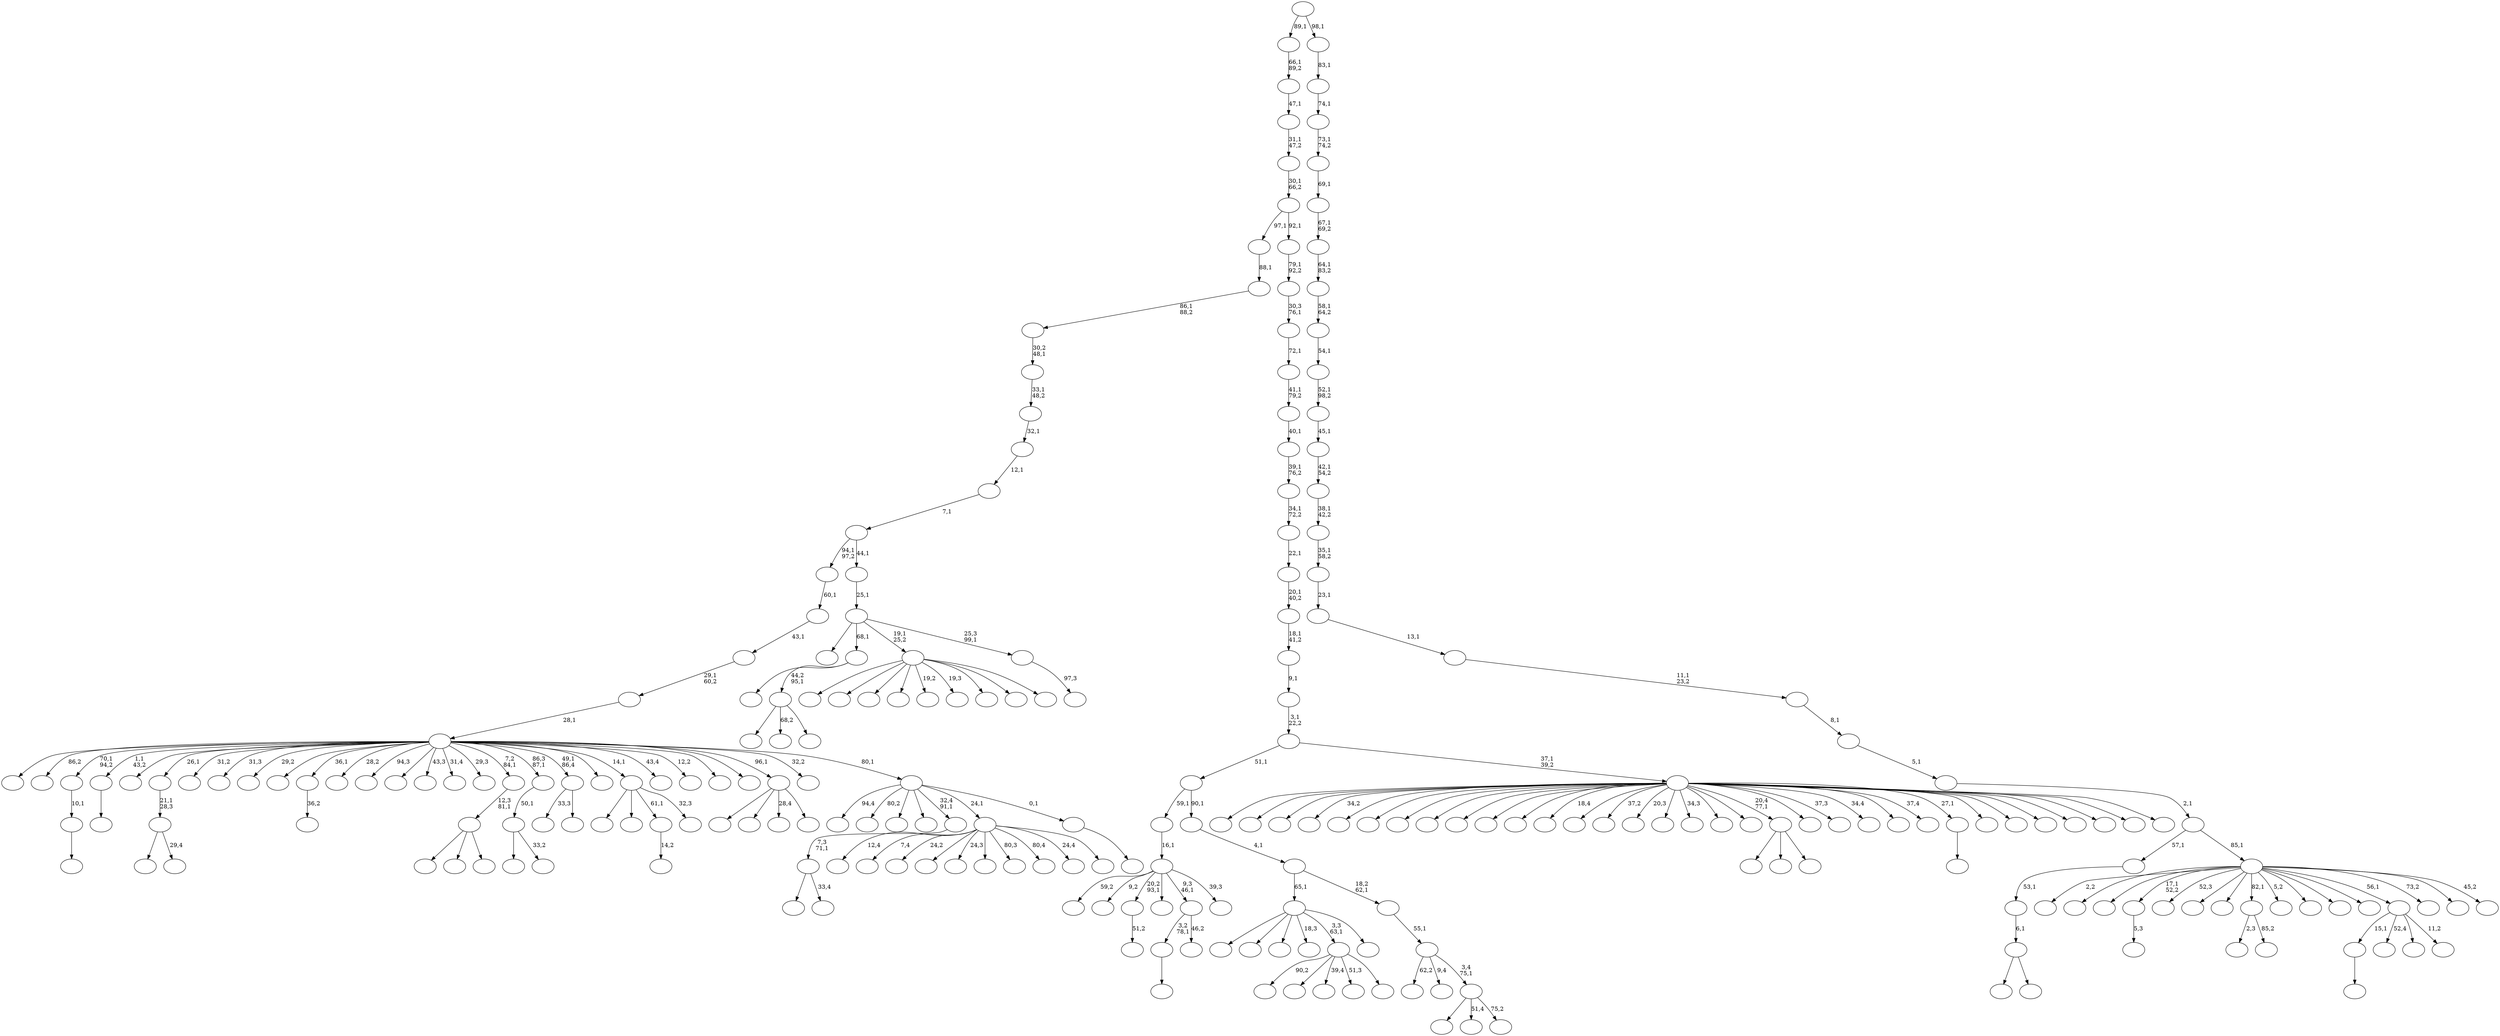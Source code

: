 digraph T {
	250 [label=""]
	249 [label=""]
	248 [label=""]
	247 [label=""]
	246 [label=""]
	245 [label=""]
	244 [label=""]
	243 [label=""]
	242 [label=""]
	241 [label=""]
	240 [label=""]
	239 [label=""]
	238 [label=""]
	237 [label=""]
	236 [label=""]
	235 [label=""]
	234 [label=""]
	233 [label=""]
	232 [label=""]
	231 [label=""]
	230 [label=""]
	229 [label=""]
	228 [label=""]
	227 [label=""]
	226 [label=""]
	225 [label=""]
	224 [label=""]
	223 [label=""]
	222 [label=""]
	221 [label=""]
	220 [label=""]
	219 [label=""]
	218 [label=""]
	217 [label=""]
	216 [label=""]
	215 [label=""]
	214 [label=""]
	213 [label=""]
	212 [label=""]
	211 [label=""]
	210 [label=""]
	209 [label=""]
	208 [label=""]
	207 [label=""]
	206 [label=""]
	205 [label=""]
	204 [label=""]
	203 [label=""]
	202 [label=""]
	201 [label=""]
	200 [label=""]
	199 [label=""]
	198 [label=""]
	197 [label=""]
	196 [label=""]
	195 [label=""]
	194 [label=""]
	193 [label=""]
	192 [label=""]
	191 [label=""]
	190 [label=""]
	189 [label=""]
	188 [label=""]
	187 [label=""]
	186 [label=""]
	185 [label=""]
	184 [label=""]
	183 [label=""]
	182 [label=""]
	181 [label=""]
	180 [label=""]
	179 [label=""]
	178 [label=""]
	177 [label=""]
	176 [label=""]
	175 [label=""]
	174 [label=""]
	173 [label=""]
	172 [label=""]
	171 [label=""]
	170 [label=""]
	169 [label=""]
	168 [label=""]
	167 [label=""]
	166 [label=""]
	165 [label=""]
	164 [label=""]
	163 [label=""]
	162 [label=""]
	161 [label=""]
	160 [label=""]
	159 [label=""]
	158 [label=""]
	157 [label=""]
	156 [label=""]
	155 [label=""]
	154 [label=""]
	153 [label=""]
	152 [label=""]
	151 [label=""]
	150 [label=""]
	149 [label=""]
	148 [label=""]
	147 [label=""]
	146 [label=""]
	145 [label=""]
	144 [label=""]
	143 [label=""]
	142 [label=""]
	141 [label=""]
	140 [label=""]
	139 [label=""]
	138 [label=""]
	137 [label=""]
	136 [label=""]
	135 [label=""]
	134 [label=""]
	133 [label=""]
	132 [label=""]
	131 [label=""]
	130 [label=""]
	129 [label=""]
	128 [label=""]
	127 [label=""]
	126 [label=""]
	125 [label=""]
	124 [label=""]
	123 [label=""]
	122 [label=""]
	121 [label=""]
	120 [label=""]
	119 [label=""]
	118 [label=""]
	117 [label=""]
	116 [label=""]
	115 [label=""]
	114 [label=""]
	113 [label=""]
	112 [label=""]
	111 [label=""]
	110 [label=""]
	109 [label=""]
	108 [label=""]
	107 [label=""]
	106 [label=""]
	105 [label=""]
	104 [label=""]
	103 [label=""]
	102 [label=""]
	101 [label=""]
	100 [label=""]
	99 [label=""]
	98 [label=""]
	97 [label=""]
	96 [label=""]
	95 [label=""]
	94 [label=""]
	93 [label=""]
	92 [label=""]
	91 [label=""]
	90 [label=""]
	89 [label=""]
	88 [label=""]
	87 [label=""]
	86 [label=""]
	85 [label=""]
	84 [label=""]
	83 [label=""]
	82 [label=""]
	81 [label=""]
	80 [label=""]
	79 [label=""]
	78 [label=""]
	77 [label=""]
	76 [label=""]
	75 [label=""]
	74 [label=""]
	73 [label=""]
	72 [label=""]
	71 [label=""]
	70 [label=""]
	69 [label=""]
	68 [label=""]
	67 [label=""]
	66 [label=""]
	65 [label=""]
	64 [label=""]
	63 [label=""]
	62 [label=""]
	61 [label=""]
	60 [label=""]
	59 [label=""]
	58 [label=""]
	57 [label=""]
	56 [label=""]
	55 [label=""]
	54 [label=""]
	53 [label=""]
	52 [label=""]
	51 [label=""]
	50 [label=""]
	49 [label=""]
	48 [label=""]
	47 [label=""]
	46 [label=""]
	45 [label=""]
	44 [label=""]
	43 [label=""]
	42 [label=""]
	41 [label=""]
	40 [label=""]
	39 [label=""]
	38 [label=""]
	37 [label=""]
	36 [label=""]
	35 [label=""]
	34 [label=""]
	33 [label=""]
	32 [label=""]
	31 [label=""]
	30 [label=""]
	29 [label=""]
	28 [label=""]
	27 [label=""]
	26 [label=""]
	25 [label=""]
	24 [label=""]
	23 [label=""]
	22 [label=""]
	21 [label=""]
	20 [label=""]
	19 [label=""]
	18 [label=""]
	17 [label=""]
	16 [label=""]
	15 [label=""]
	14 [label=""]
	13 [label=""]
	12 [label=""]
	11 [label=""]
	10 [label=""]
	9 [label=""]
	8 [label=""]
	7 [label=""]
	6 [label=""]
	5 [label=""]
	4 [label=""]
	3 [label=""]
	2 [label=""]
	1 [label=""]
	0 [label=""]
	225 -> 226 [label=""]
	224 -> 225 [label="10,1"]
	217 -> 218 [label="51,2"]
	208 -> 209 [label=""]
	206 -> 207 [label="5,3"]
	201 -> 202 [label=""]
	193 -> 232 [label=""]
	193 -> 194 [label="29,4"]
	192 -> 193 [label="21,1\n28,3"]
	167 -> 168 [label="36,2"]
	161 -> 162 [label=""]
	156 -> 204 [label="2,3"]
	156 -> 157 [label="85,2"]
	151 -> 175 [label=""]
	151 -> 173 [label=""]
	151 -> 152 [label=""]
	148 -> 240 [label=""]
	148 -> 149 [label="33,4"]
	147 -> 148 [label="7,3\n71,1"]
	144 -> 161 [label="3,2\n78,1"]
	144 -> 145 [label="46,2"]
	130 -> 201 [label="15,1"]
	130 -> 178 [label="52,4"]
	130 -> 163 [label=""]
	130 -> 131 [label="11,2"]
	127 -> 220 [label=""]
	127 -> 196 [label="68,2"]
	127 -> 128 [label=""]
	126 -> 187 [label=""]
	126 -> 127 [label="44,2\n95,1"]
	124 -> 243 [label=""]
	124 -> 228 [label=""]
	124 -> 125 [label=""]
	123 -> 124 [label="12,3\n81,1"]
	121 -> 122 [label="14,2"]
	114 -> 174 [label=""]
	114 -> 115 [label="33,2"]
	113 -> 114 [label="50,1"]
	111 -> 112 [label=""]
	106 -> 205 [label="33,3"]
	106 -> 107 [label=""]
	104 -> 247 [label="59,2"]
	104 -> 233 [label="9,2"]
	104 -> 217 [label="20,2\n93,1"]
	104 -> 214 [label=""]
	104 -> 144 [label="9,3\n46,1"]
	104 -> 105 [label="39,3"]
	103 -> 104 [label="16,1"]
	95 -> 227 [label=""]
	95 -> 142 [label=""]
	95 -> 121 [label="61,1"]
	95 -> 96 [label="32,3"]
	93 -> 248 [label="90,2"]
	93 -> 244 [label=""]
	93 -> 177 [label="39,4"]
	93 -> 153 [label="51,3"]
	93 -> 94 [label=""]
	82 -> 222 [label=""]
	82 -> 210 [label=""]
	82 -> 190 [label=""]
	82 -> 119 [label="18,3"]
	82 -> 93 [label="3,3\n63,1"]
	82 -> 83 [label=""]
	80 -> 203 [label=""]
	80 -> 170 [label=""]
	80 -> 165 [label="28,4"]
	80 -> 81 [label=""]
	78 -> 198 [label=""]
	78 -> 99 [label="51,4"]
	78 -> 79 [label="75,2"]
	77 -> 183 [label="62,2"]
	77 -> 90 [label="9,4"]
	77 -> 78 [label="3,4\n75,1"]
	76 -> 77 [label="55,1"]
	75 -> 82 [label="65,1"]
	75 -> 76 [label="18,2\n62,1"]
	74 -> 75 [label="4,1"]
	73 -> 103 [label="59,1"]
	73 -> 74 [label="90,1"]
	71 -> 246 [label="12,4"]
	71 -> 219 [label="7,4"]
	71 -> 199 [label="24,2"]
	71 -> 158 [label=""]
	71 -> 146 [label="24,3"]
	71 -> 135 [label=""]
	71 -> 100 [label="80,3"]
	71 -> 92 [label="80,4"]
	71 -> 84 [label="24,4"]
	71 -> 72 [label=""]
	69 -> 242 [label=""]
	69 -> 212 [label=""]
	69 -> 197 [label=""]
	69 -> 191 [label=""]
	69 -> 171 [label="19,2"]
	69 -> 117 [label="19,3"]
	69 -> 116 [label=""]
	69 -> 110 [label=""]
	69 -> 70 [label=""]
	66 -> 67 [label=""]
	65 -> 215 [label="94,4"]
	65 -> 211 [label="80,2"]
	65 -> 189 [label=""]
	65 -> 182 [label=""]
	65 -> 147 [label="32,4\n91,1"]
	65 -> 71 [label="24,1"]
	65 -> 66 [label="0,1"]
	64 -> 231 [label=""]
	64 -> 229 [label="86,2"]
	64 -> 224 [label="70,1\n94,2"]
	64 -> 208 [label="1,1\n43,2"]
	64 -> 195 [label=""]
	64 -> 192 [label="26,1"]
	64 -> 188 [label="31,2"]
	64 -> 185 [label="31,3"]
	64 -> 184 [label="29,2"]
	64 -> 181 [label=""]
	64 -> 167 [label="36,1"]
	64 -> 159 [label="28,2"]
	64 -> 154 [label="94,3"]
	64 -> 141 [label=""]
	64 -> 138 [label="43,3"]
	64 -> 136 [label="31,4"]
	64 -> 129 [label="29,3"]
	64 -> 123 [label="7,2\n84,1"]
	64 -> 113 [label="86,3\n87,1"]
	64 -> 106 [label="49,1\n86,4"]
	64 -> 98 [label=""]
	64 -> 95 [label="14,1"]
	64 -> 91 [label="43,4"]
	64 -> 89 [label="12,2"]
	64 -> 86 [label=""]
	64 -> 85 [label=""]
	64 -> 80 [label="96,1"]
	64 -> 68 [label="32,2"]
	64 -> 65 [label="80,1"]
	63 -> 64 [label="28,1"]
	62 -> 63 [label="29,1\n60,2"]
	61 -> 62 [label="43,1"]
	60 -> 61 [label="60,1"]
	58 -> 59 [label="97,3"]
	57 -> 150 [label=""]
	57 -> 126 [label="68,1"]
	57 -> 69 [label="19,1\n25,2"]
	57 -> 58 [label="25,3\n99,1"]
	56 -> 57 [label="25,1"]
	55 -> 60 [label="94,1\n97,2"]
	55 -> 56 [label="44,1"]
	54 -> 55 [label="7,1"]
	53 -> 54 [label="12,1"]
	52 -> 53 [label="32,1"]
	51 -> 52 [label="33,1\n48,2"]
	50 -> 51 [label="30,2\n48,1"]
	49 -> 50 [label="86,1\n88,2"]
	48 -> 49 [label="88,1"]
	45 -> 169 [label=""]
	45 -> 46 [label=""]
	44 -> 45 [label="6,1"]
	43 -> 44 [label="53,1"]
	41 -> 250 [label=""]
	41 -> 249 [label=""]
	41 -> 245 [label=""]
	41 -> 241 [label="34,2"]
	41 -> 236 [label=""]
	41 -> 235 [label=""]
	41 -> 234 [label=""]
	41 -> 230 [label=""]
	41 -> 223 [label=""]
	41 -> 221 [label=""]
	41 -> 216 [label=""]
	41 -> 213 [label="18,4"]
	41 -> 200 [label=""]
	41 -> 186 [label="37,2"]
	41 -> 180 [label="20,3"]
	41 -> 179 [label=""]
	41 -> 172 [label="34,3"]
	41 -> 166 [label=""]
	41 -> 155 [label=""]
	41 -> 151 [label="20,4\n77,1"]
	41 -> 140 [label=""]
	41 -> 134 [label="37,3"]
	41 -> 133 [label="34,4"]
	41 -> 120 [label=""]
	41 -> 118 [label="37,4"]
	41 -> 111 [label="27,1"]
	41 -> 109 [label=""]
	41 -> 102 [label=""]
	41 -> 101 [label=""]
	41 -> 88 [label=""]
	41 -> 87 [label=""]
	41 -> 47 [label=""]
	41 -> 42 [label=""]
	40 -> 73 [label="51,1"]
	40 -> 41 [label="37,1\n39,2"]
	39 -> 40 [label="3,1\n22,2"]
	38 -> 39 [label="9,1"]
	37 -> 38 [label="18,1\n41,2"]
	36 -> 37 [label="20,1\n40,2"]
	35 -> 36 [label="22,1"]
	34 -> 35 [label="34,1\n72,2"]
	33 -> 34 [label="39,1\n76,2"]
	32 -> 33 [label="40,1"]
	31 -> 32 [label="41,1\n79,2"]
	30 -> 31 [label="72,1"]
	29 -> 30 [label="30,3\n76,1"]
	28 -> 29 [label="79,1\n92,2"]
	27 -> 48 [label="97,1"]
	27 -> 28 [label="92,1"]
	26 -> 27 [label="30,1\n66,2"]
	25 -> 26 [label="31,1\n47,2"]
	24 -> 25 [label="47,1"]
	23 -> 24 [label="66,1\n89,2"]
	21 -> 239 [label="2,2"]
	21 -> 238 [label=""]
	21 -> 237 [label=""]
	21 -> 206 [label="17,1\n52,2"]
	21 -> 176 [label="52,3"]
	21 -> 164 [label=""]
	21 -> 160 [label=""]
	21 -> 156 [label="82,1"]
	21 -> 143 [label="5,2"]
	21 -> 139 [label=""]
	21 -> 137 [label=""]
	21 -> 132 [label=""]
	21 -> 130 [label="56,1"]
	21 -> 108 [label="73,2"]
	21 -> 97 [label=""]
	21 -> 22 [label="45,2"]
	20 -> 43 [label="57,1"]
	20 -> 21 [label="85,1"]
	19 -> 20 [label="2,1"]
	18 -> 19 [label="5,1"]
	17 -> 18 [label="8,1"]
	16 -> 17 [label="11,1\n23,2"]
	15 -> 16 [label="13,1"]
	14 -> 15 [label="23,1"]
	13 -> 14 [label="35,1\n58,2"]
	12 -> 13 [label="38,1\n42,2"]
	11 -> 12 [label="42,1\n54,2"]
	10 -> 11 [label="45,1"]
	9 -> 10 [label="52,1\n98,2"]
	8 -> 9 [label="54,1"]
	7 -> 8 [label="58,1\n64,2"]
	6 -> 7 [label="64,1\n83,2"]
	5 -> 6 [label="67,1\n69,2"]
	4 -> 5 [label="69,1"]
	3 -> 4 [label="73,1\n74,2"]
	2 -> 3 [label="74,1"]
	1 -> 2 [label="83,1"]
	0 -> 23 [label="89,1"]
	0 -> 1 [label="98,1"]
}
